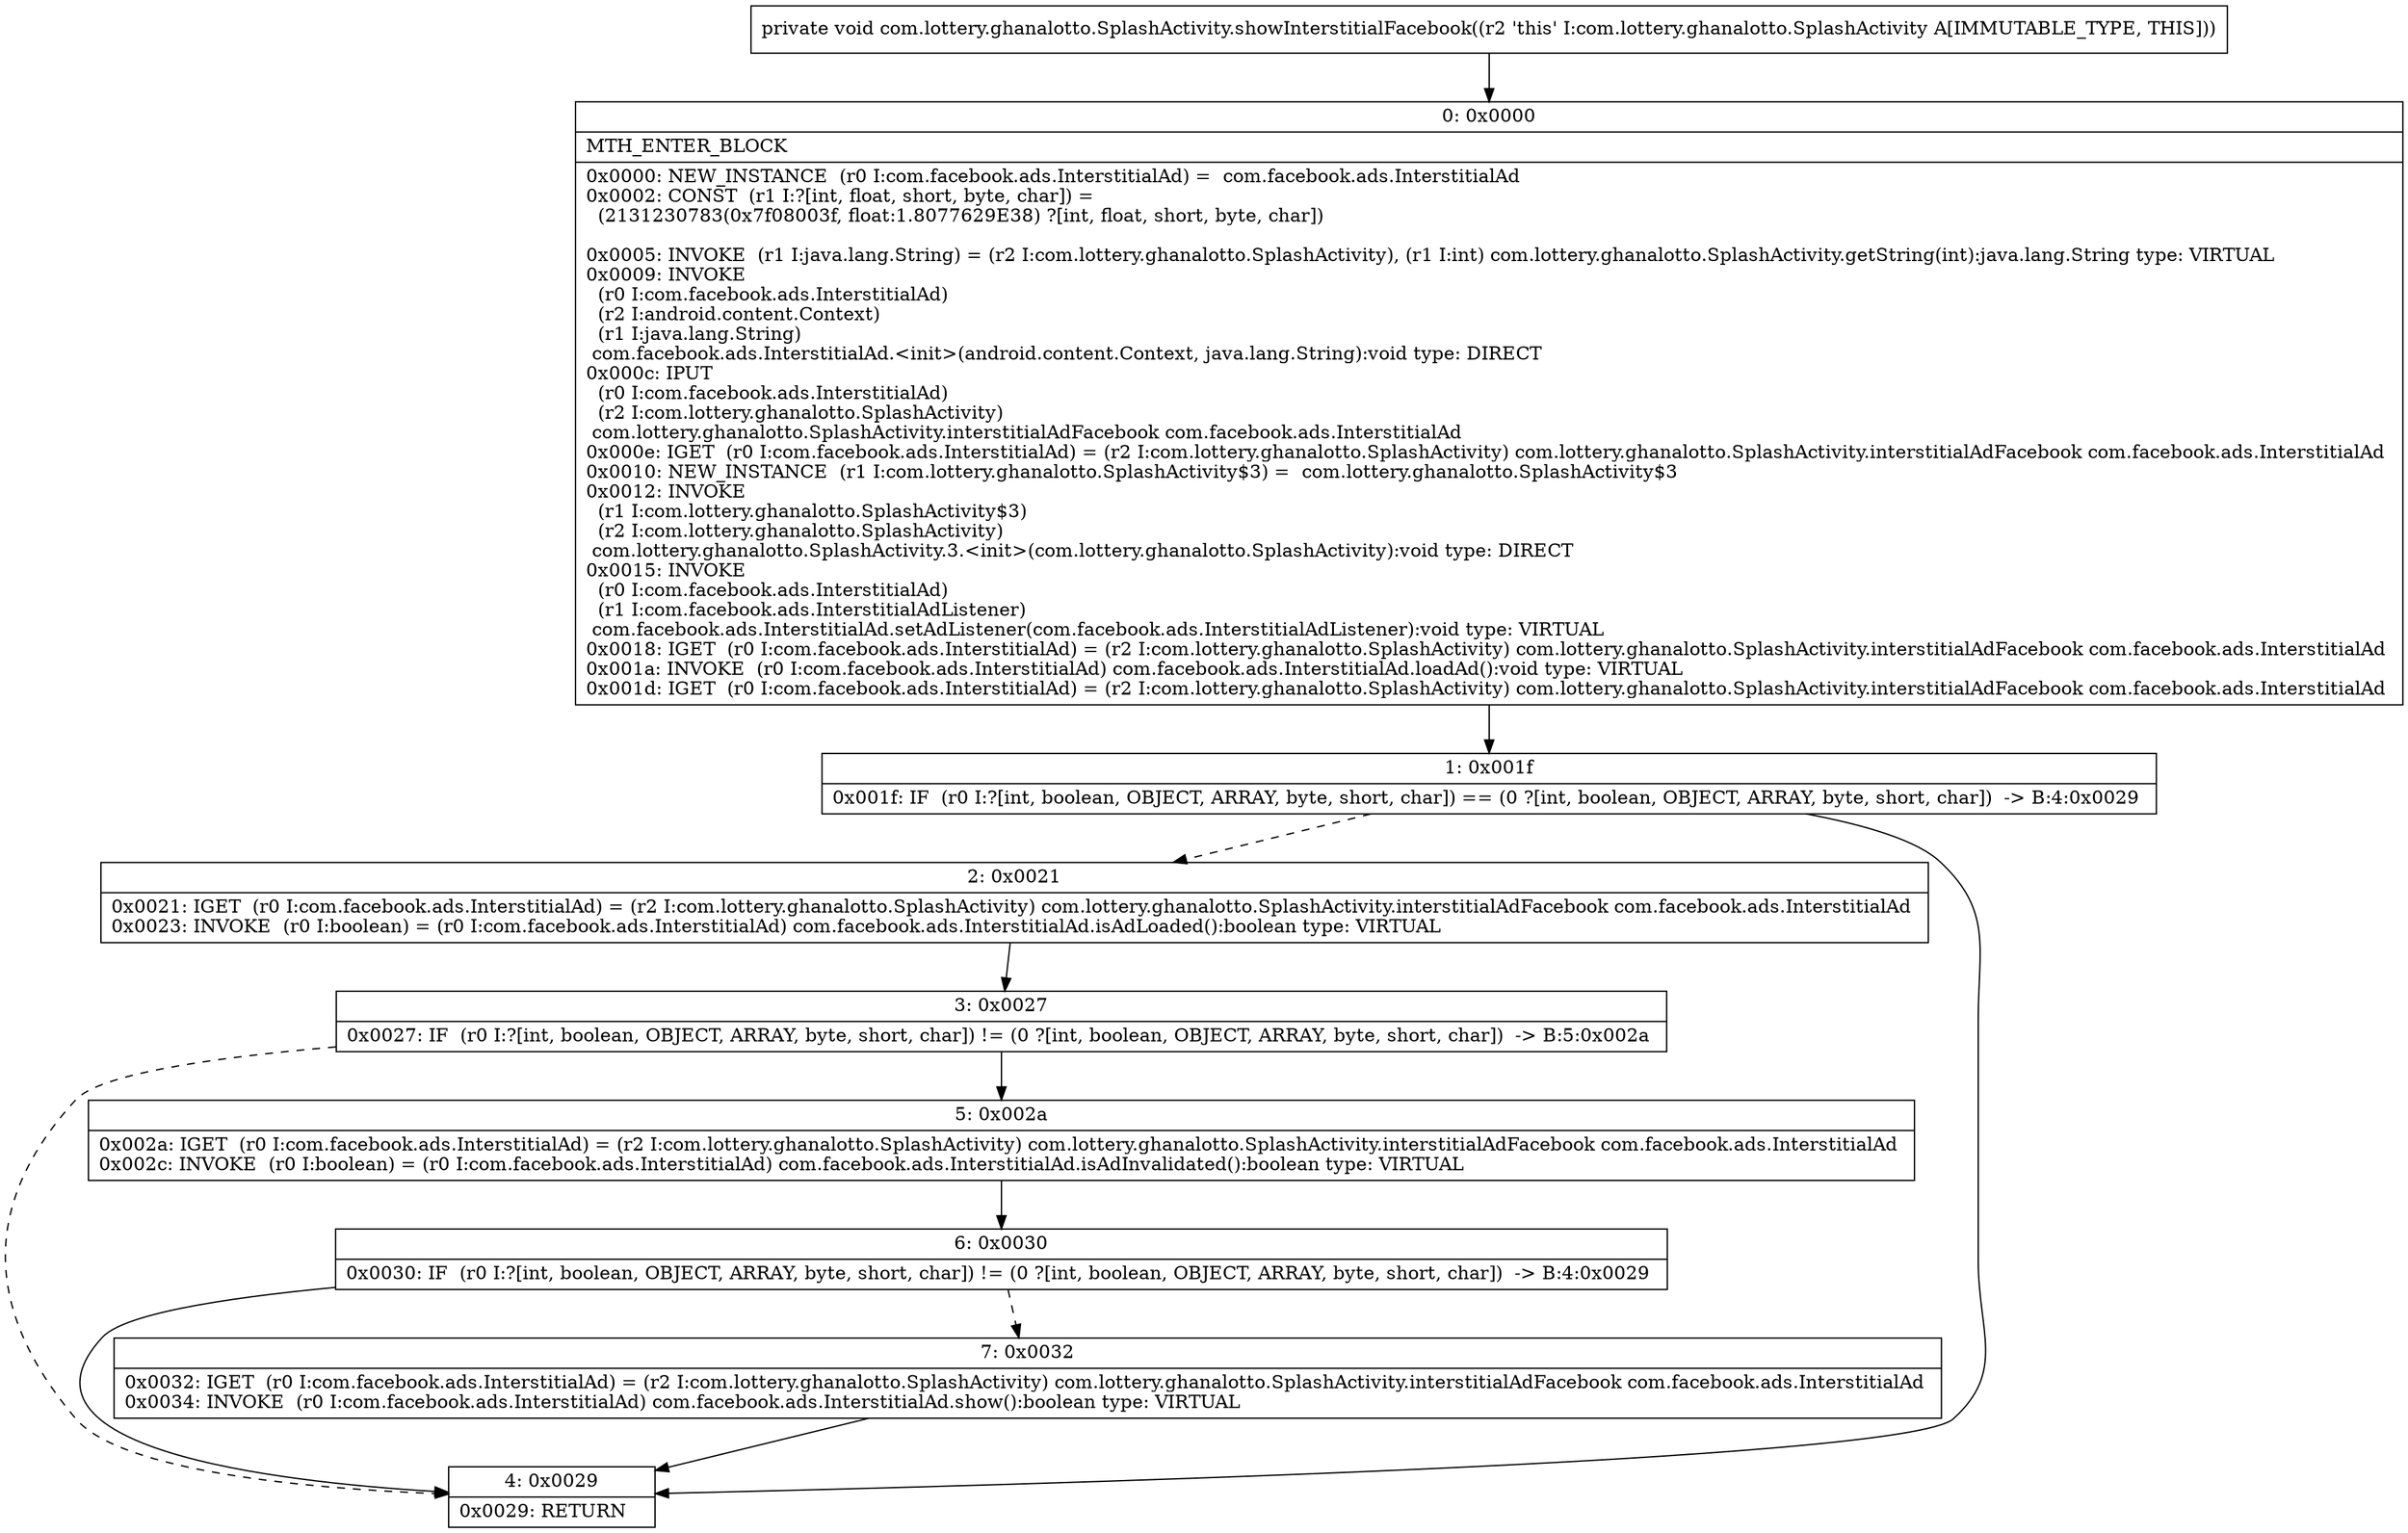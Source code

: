 digraph "CFG forcom.lottery.ghanalotto.SplashActivity.showInterstitialFacebook()V" {
Node_0 [shape=record,label="{0\:\ 0x0000|MTH_ENTER_BLOCK\l|0x0000: NEW_INSTANCE  (r0 I:com.facebook.ads.InterstitialAd) =  com.facebook.ads.InterstitialAd \l0x0002: CONST  (r1 I:?[int, float, short, byte, char]) = \l  (2131230783(0x7f08003f, float:1.8077629E38) ?[int, float, short, byte, char])\l \l0x0005: INVOKE  (r1 I:java.lang.String) = (r2 I:com.lottery.ghanalotto.SplashActivity), (r1 I:int) com.lottery.ghanalotto.SplashActivity.getString(int):java.lang.String type: VIRTUAL \l0x0009: INVOKE  \l  (r0 I:com.facebook.ads.InterstitialAd)\l  (r2 I:android.content.Context)\l  (r1 I:java.lang.String)\l com.facebook.ads.InterstitialAd.\<init\>(android.content.Context, java.lang.String):void type: DIRECT \l0x000c: IPUT  \l  (r0 I:com.facebook.ads.InterstitialAd)\l  (r2 I:com.lottery.ghanalotto.SplashActivity)\l com.lottery.ghanalotto.SplashActivity.interstitialAdFacebook com.facebook.ads.InterstitialAd \l0x000e: IGET  (r0 I:com.facebook.ads.InterstitialAd) = (r2 I:com.lottery.ghanalotto.SplashActivity) com.lottery.ghanalotto.SplashActivity.interstitialAdFacebook com.facebook.ads.InterstitialAd \l0x0010: NEW_INSTANCE  (r1 I:com.lottery.ghanalotto.SplashActivity$3) =  com.lottery.ghanalotto.SplashActivity$3 \l0x0012: INVOKE  \l  (r1 I:com.lottery.ghanalotto.SplashActivity$3)\l  (r2 I:com.lottery.ghanalotto.SplashActivity)\l com.lottery.ghanalotto.SplashActivity.3.\<init\>(com.lottery.ghanalotto.SplashActivity):void type: DIRECT \l0x0015: INVOKE  \l  (r0 I:com.facebook.ads.InterstitialAd)\l  (r1 I:com.facebook.ads.InterstitialAdListener)\l com.facebook.ads.InterstitialAd.setAdListener(com.facebook.ads.InterstitialAdListener):void type: VIRTUAL \l0x0018: IGET  (r0 I:com.facebook.ads.InterstitialAd) = (r2 I:com.lottery.ghanalotto.SplashActivity) com.lottery.ghanalotto.SplashActivity.interstitialAdFacebook com.facebook.ads.InterstitialAd \l0x001a: INVOKE  (r0 I:com.facebook.ads.InterstitialAd) com.facebook.ads.InterstitialAd.loadAd():void type: VIRTUAL \l0x001d: IGET  (r0 I:com.facebook.ads.InterstitialAd) = (r2 I:com.lottery.ghanalotto.SplashActivity) com.lottery.ghanalotto.SplashActivity.interstitialAdFacebook com.facebook.ads.InterstitialAd \l}"];
Node_1 [shape=record,label="{1\:\ 0x001f|0x001f: IF  (r0 I:?[int, boolean, OBJECT, ARRAY, byte, short, char]) == (0 ?[int, boolean, OBJECT, ARRAY, byte, short, char])  \-\> B:4:0x0029 \l}"];
Node_2 [shape=record,label="{2\:\ 0x0021|0x0021: IGET  (r0 I:com.facebook.ads.InterstitialAd) = (r2 I:com.lottery.ghanalotto.SplashActivity) com.lottery.ghanalotto.SplashActivity.interstitialAdFacebook com.facebook.ads.InterstitialAd \l0x0023: INVOKE  (r0 I:boolean) = (r0 I:com.facebook.ads.InterstitialAd) com.facebook.ads.InterstitialAd.isAdLoaded():boolean type: VIRTUAL \l}"];
Node_3 [shape=record,label="{3\:\ 0x0027|0x0027: IF  (r0 I:?[int, boolean, OBJECT, ARRAY, byte, short, char]) != (0 ?[int, boolean, OBJECT, ARRAY, byte, short, char])  \-\> B:5:0x002a \l}"];
Node_4 [shape=record,label="{4\:\ 0x0029|0x0029: RETURN   \l}"];
Node_5 [shape=record,label="{5\:\ 0x002a|0x002a: IGET  (r0 I:com.facebook.ads.InterstitialAd) = (r2 I:com.lottery.ghanalotto.SplashActivity) com.lottery.ghanalotto.SplashActivity.interstitialAdFacebook com.facebook.ads.InterstitialAd \l0x002c: INVOKE  (r0 I:boolean) = (r0 I:com.facebook.ads.InterstitialAd) com.facebook.ads.InterstitialAd.isAdInvalidated():boolean type: VIRTUAL \l}"];
Node_6 [shape=record,label="{6\:\ 0x0030|0x0030: IF  (r0 I:?[int, boolean, OBJECT, ARRAY, byte, short, char]) != (0 ?[int, boolean, OBJECT, ARRAY, byte, short, char])  \-\> B:4:0x0029 \l}"];
Node_7 [shape=record,label="{7\:\ 0x0032|0x0032: IGET  (r0 I:com.facebook.ads.InterstitialAd) = (r2 I:com.lottery.ghanalotto.SplashActivity) com.lottery.ghanalotto.SplashActivity.interstitialAdFacebook com.facebook.ads.InterstitialAd \l0x0034: INVOKE  (r0 I:com.facebook.ads.InterstitialAd) com.facebook.ads.InterstitialAd.show():boolean type: VIRTUAL \l}"];
MethodNode[shape=record,label="{private void com.lottery.ghanalotto.SplashActivity.showInterstitialFacebook((r2 'this' I:com.lottery.ghanalotto.SplashActivity A[IMMUTABLE_TYPE, THIS])) }"];
MethodNode -> Node_0;
Node_0 -> Node_1;
Node_1 -> Node_2[style=dashed];
Node_1 -> Node_4;
Node_2 -> Node_3;
Node_3 -> Node_4[style=dashed];
Node_3 -> Node_5;
Node_5 -> Node_6;
Node_6 -> Node_4;
Node_6 -> Node_7[style=dashed];
Node_7 -> Node_4;
}

